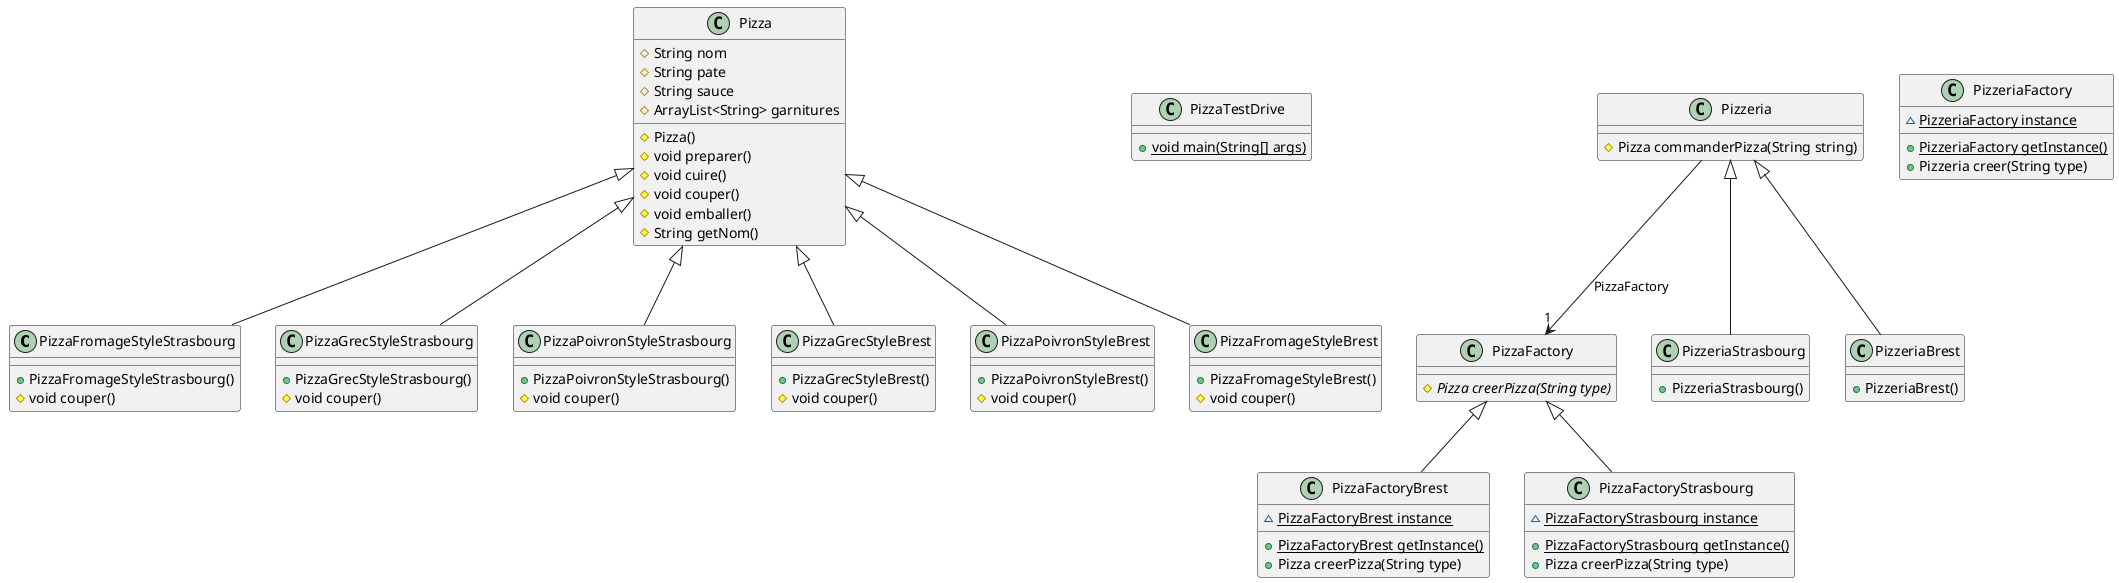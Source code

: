 @startuml
class PizzaFromageStyleStrasbourg [[java:tp3.PizzaFromageStyleStrasbourg]] {
	+PizzaFromageStyleStrasbourg()
	#void couper()
}
class Pizza [[java:tp3.Pizza]] {
}
Pizza <|-- PizzaFromageStyleStrasbourg
class PizzaTestDrive [[java:tp3.PizzaTestDrive]] {
	+{static}void main(String[] args)
}
abstract class Pizza [[java:tp3.Pizza]] {
	#String nom
	#String pate
	#String sauce
	#ArrayList<String> garnitures
	#Pizza()
	#void preparer()
	#void cuire()
	#void couper()
	#void emballer()
	#String getNom()
}
abstract class PizzaFactory [[java:tp3.PizzaFactory]] {
	#{abstract}Pizza creerPizza(String type)
}
class PizzaFactoryBrest [[java:tp3.PizzaFactoryBrest]] {
	~{static}PizzaFactoryBrest instance
	+{static}PizzaFactoryBrest getInstance()
	+Pizza creerPizza(String type)
}
class PizzaFactory [[java:tp3.PizzaFactory]] {
}
PizzaFactory <|-- PizzaFactoryBrest
class PizzaGrecStyleStrasbourg [[java:tp3.PizzaGrecStyleStrasbourg]] {
	+PizzaGrecStyleStrasbourg()
	#void couper()
}
class Pizza [[java:tp3.Pizza]] {
}
Pizza <|-- PizzaGrecStyleStrasbourg
class PizzaPoivronStyleStrasbourg [[java:tp3.PizzaPoivronStyleStrasbourg]] {
	+PizzaPoivronStyleStrasbourg()
	#void couper()
}
class Pizza [[java:tp3.Pizza]] {
}
Pizza <|-- PizzaPoivronStyleStrasbourg
class PizzaFactoryStrasbourg [[java:tp3.PizzaFactoryStrasbourg]] {
	~{static}PizzaFactoryStrasbourg instance
	+{static}PizzaFactoryStrasbourg getInstance()
	+Pizza creerPizza(String type)
}
class PizzaFactory [[java:tp3.PizzaFactory]] {
}
PizzaFactory <|-- PizzaFactoryStrasbourg
class PizzeriaStrasbourg [[java:tp3.PizzeriaStrasbourg]] {
	+PizzeriaStrasbourg()
}
class Pizzeria [[java:tp3.Pizzeria]] {
}
Pizzeria <|-- PizzeriaStrasbourg
class PizzaGrecStyleBrest [[java:tp3.PizzaGrecStyleBrest]] {
	+PizzaGrecStyleBrest()
	#void couper()
}
class Pizza [[java:tp3.Pizza]] {
}
Pizza <|-- PizzaGrecStyleBrest
class PizzeriaFactory [[java:tp3.PizzeriaFactory]] {
	~{static}PizzeriaFactory instance
	+{static}PizzeriaFactory getInstance()
	+Pizzeria creer(String type)
}
class PizzaPoivronStyleBrest [[java:tp3.PizzaPoivronStyleBrest]] {
	+PizzaPoivronStyleBrest()
	#void couper()
}
class Pizza [[java:tp3.Pizza]] {
}
Pizza <|-- PizzaPoivronStyleBrest
abstract class Pizzeria [[java:tp3.Pizzeria]] {
	#Pizza commanderPizza(String string)
}
class PizzaFactory [[java:tp3.PizzaFactory]] {
}
Pizzeria --> "1" PizzaFactory : PizzaFactory
class PizzaFromageStyleBrest [[java:tp3.PizzaFromageStyleBrest]] {
	+PizzaFromageStyleBrest()
	#void couper()
}
class Pizza [[java:tp3.Pizza]] {
}
Pizza <|-- PizzaFromageStyleBrest
class PizzeriaBrest [[java:tp3.PizzeriaBrest]] {
	+PizzeriaBrest()
}
class Pizzeria [[java:tp3.Pizzeria]] {
}
Pizzeria <|-- PizzeriaBrest
@enduml
